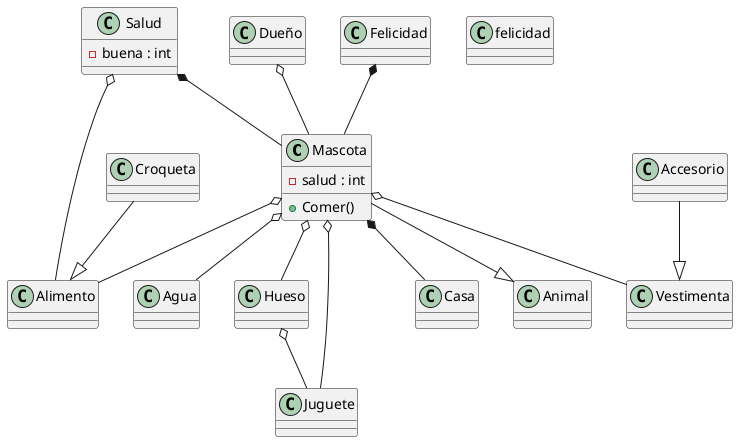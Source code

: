 @startuml

class Mascota{
- salud : int
+Comer() 
 
}
class Alimento
class Salud{
- buena : int
}
class Agua
class Hueso
class Juguete
class Dueño 
class Casa
class Animal
class felicidad
class Accesorio
class Vestimenta
class Croqueta

Mascota o-- Alimento
Mascota o-- Hueso
Mascota o-- Juguete
Dueño o-- Mascota
Salud *-- Mascota
Mascota o-- Agua
Mascota --|> Animal
Salud o-- Alimento
Felicidad *-- Mascota
Accesorio --|> Vestimenta
Mascota o-- Vestimenta
Croqueta --|> Alimento
Mascota *-- Casa
Hueso o-- Juguete


@enduml
